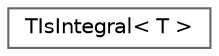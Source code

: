 digraph "Graphical Class Hierarchy"
{
 // INTERACTIVE_SVG=YES
 // LATEX_PDF_SIZE
  bgcolor="transparent";
  edge [fontname=Helvetica,fontsize=10,labelfontname=Helvetica,labelfontsize=10];
  node [fontname=Helvetica,fontsize=10,shape=box,height=0.2,width=0.4];
  rankdir="LR";
  Node0 [id="Node000000",label="TIsIntegral\< T \>",height=0.2,width=0.4,color="grey40", fillcolor="white", style="filled",URL="$db/dd2/structTIsIntegral.html",tooltip="Traits class which tests if a type is integral."];
}
